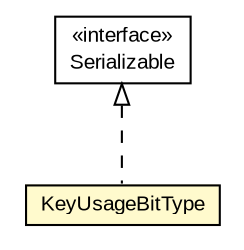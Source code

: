 #!/usr/local/bin/dot
#
# Class diagram 
# Generated by UMLGraph version R5_6-24-gf6e263 (http://www.umlgraph.org/)
#

digraph G {
	edge [fontname="arial",fontsize=10,labelfontname="arial",labelfontsize=10];
	node [fontname="arial",fontsize=10,shape=plaintext];
	nodesep=0.25;
	ranksep=0.5;
	// eu.europa.esig.jaxb.ecc.KeyUsageBitType
	c407307 [label=<<table title="eu.europa.esig.jaxb.ecc.KeyUsageBitType" border="0" cellborder="1" cellspacing="0" cellpadding="2" port="p" bgcolor="lemonChiffon" href="./KeyUsageBitType.html">
		<tr><td><table border="0" cellspacing="0" cellpadding="1">
<tr><td align="center" balign="center"> KeyUsageBitType </td></tr>
		</table></td></tr>
		</table>>, URL="./KeyUsageBitType.html", fontname="arial", fontcolor="black", fontsize=10.0];
	//eu.europa.esig.jaxb.ecc.KeyUsageBitType implements java.io.Serializable
	c407598:p -> c407307:p [dir=back,arrowtail=empty,style=dashed];
	// java.io.Serializable
	c407598 [label=<<table title="java.io.Serializable" border="0" cellborder="1" cellspacing="0" cellpadding="2" port="p" href="http://java.sun.com/j2se/1.4.2/docs/api/java/io/Serializable.html">
		<tr><td><table border="0" cellspacing="0" cellpadding="1">
<tr><td align="center" balign="center"> &#171;interface&#187; </td></tr>
<tr><td align="center" balign="center"> Serializable </td></tr>
		</table></td></tr>
		</table>>, URL="http://java.sun.com/j2se/1.4.2/docs/api/java/io/Serializable.html", fontname="arial", fontcolor="black", fontsize=10.0];
}

